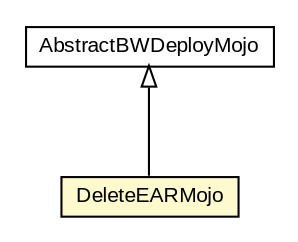 #!/usr/local/bin/dot
#
# Class diagram 
# Generated by UMLGraph version R5_6-24-gf6e263 (http://www.umlgraph.org/)
#

digraph G {
	edge [fontname="arial",fontsize=10,labelfontname="arial",labelfontsize=10];
	node [fontname="arial",fontsize=10,shape=plaintext];
	nodesep=0.25;
	ranksep=0.5;
	// fr.fastconnect.factory.tibco.bw.maven.deployment.DeleteEARMojo
	c1923 [label=<<table title="fr.fastconnect.factory.tibco.bw.maven.deployment.DeleteEARMojo" border="0" cellborder="1" cellspacing="0" cellpadding="2" port="p" bgcolor="lemonChiffon" href="./DeleteEARMojo.html">
		<tr><td><table border="0" cellspacing="0" cellpadding="1">
<tr><td align="center" balign="center"> DeleteEARMojo </td></tr>
		</table></td></tr>
		</table>>, URL="./DeleteEARMojo.html", fontname="arial", fontcolor="black", fontsize=10.0];
	// fr.fastconnect.factory.tibco.bw.maven.deployment.AbstractBWDeployMojo
	c1924 [label=<<table title="fr.fastconnect.factory.tibco.bw.maven.deployment.AbstractBWDeployMojo" border="0" cellborder="1" cellspacing="0" cellpadding="2" port="p" href="./AbstractBWDeployMojo.html">
		<tr><td><table border="0" cellspacing="0" cellpadding="1">
<tr><td align="center" balign="center"> AbstractBWDeployMojo </td></tr>
		</table></td></tr>
		</table>>, URL="./AbstractBWDeployMojo.html", fontname="arial", fontcolor="black", fontsize=10.0];
	//fr.fastconnect.factory.tibco.bw.maven.deployment.DeleteEARMojo extends fr.fastconnect.factory.tibco.bw.maven.deployment.AbstractBWDeployMojo
	c1924:p -> c1923:p [dir=back,arrowtail=empty];
}

